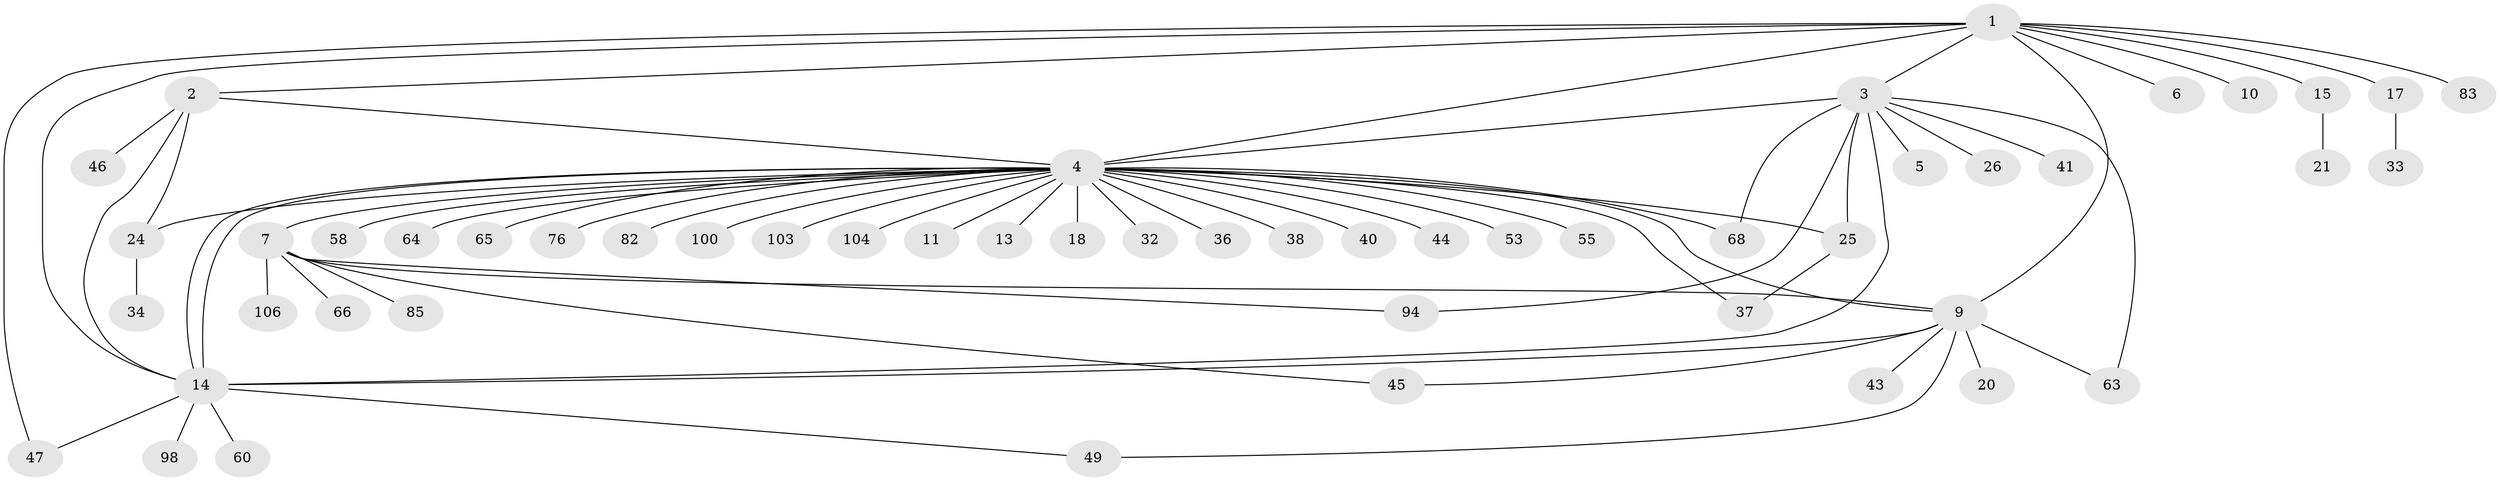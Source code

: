 // original degree distribution, {15: 0.009345794392523364, 4: 0.056074766355140186, 13: 0.009345794392523364, 26: 0.009345794392523364, 1: 0.5327102803738317, 8: 0.009345794392523364, 16: 0.009345794392523364, 2: 0.16822429906542055, 9: 0.009345794392523364, 3: 0.14018691588785046, 6: 0.018691588785046728, 5: 0.009345794392523364, 7: 0.018691588785046728}
// Generated by graph-tools (version 1.1) at 2025/14/03/09/25 04:14:26]
// undirected, 53 vertices, 70 edges
graph export_dot {
graph [start="1"]
  node [color=gray90,style=filled];
  1 [super="+39"];
  2 [super="+23"];
  3;
  4 [super="+31+12+22+59+8"];
  5;
  6;
  7;
  9 [super="+57+51+73+81+90+30+54+62"];
  10;
  11;
  13;
  14 [super="+16+19+35+72+27+50"];
  15 [super="+99+105"];
  17;
  18;
  20 [super="+75+78"];
  21;
  24 [super="+28"];
  25 [super="+70+71"];
  26;
  32;
  33;
  34;
  36;
  37;
  38 [super="+52"];
  40;
  41;
  43;
  44;
  45 [super="+69"];
  46;
  47;
  49;
  53;
  55;
  58;
  60;
  63;
  64;
  65 [super="+97"];
  66 [super="+84"];
  68 [super="+80"];
  76;
  82;
  83;
  85;
  94;
  98;
  100;
  103;
  104;
  106;
  1 -- 2;
  1 -- 3;
  1 -- 4 [weight=2];
  1 -- 6;
  1 -- 10;
  1 -- 15;
  1 -- 17;
  1 -- 47;
  1 -- 83;
  1 -- 14 [weight=2];
  1 -- 9 [weight=2];
  2 -- 4;
  2 -- 46;
  2 -- 24;
  2 -- 14;
  3 -- 4 [weight=3];
  3 -- 5;
  3 -- 26;
  3 -- 41;
  3 -- 63;
  3 -- 68;
  3 -- 94;
  3 -- 25;
  3 -- 14 [weight=2];
  4 -- 7 [weight=2];
  4 -- 9 [weight=2];
  4 -- 11 [weight=2];
  4 -- 13;
  4 -- 14 [weight=2];
  4 -- 14;
  4 -- 18;
  4 -- 25 [weight=2];
  4 -- 36;
  4 -- 37;
  4 -- 40;
  4 -- 58;
  4 -- 65;
  4 -- 68;
  4 -- 76;
  4 -- 100;
  4 -- 103;
  4 -- 104;
  4 -- 38;
  4 -- 82;
  4 -- 53;
  4 -- 55;
  4 -- 64;
  4 -- 44;
  4 -- 32;
  4 -- 24;
  7 -- 45;
  7 -- 66;
  7 -- 85;
  7 -- 94;
  7 -- 106;
  7 -- 9;
  9 -- 14 [weight=3];
  9 -- 20;
  9 -- 43;
  9 -- 49;
  9 -- 63;
  9 -- 45;
  14 -- 49;
  14 -- 60;
  14 -- 98;
  14 -- 47;
  15 -- 21;
  17 -- 33;
  24 -- 34;
  25 -- 37;
}
